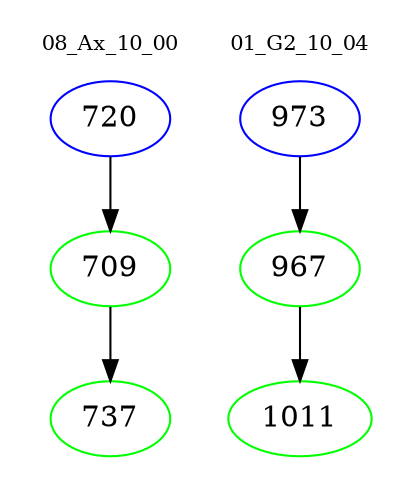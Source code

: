 digraph{
subgraph cluster_0 {
color = white
label = "08_Ax_10_00";
fontsize=10;
T0_720 [label="720", color="blue"]
T0_720 -> T0_709 [color="black"]
T0_709 [label="709", color="green"]
T0_709 -> T0_737 [color="black"]
T0_737 [label="737", color="green"]
}
subgraph cluster_1 {
color = white
label = "01_G2_10_04";
fontsize=10;
T1_973 [label="973", color="blue"]
T1_973 -> T1_967 [color="black"]
T1_967 [label="967", color="green"]
T1_967 -> T1_1011 [color="black"]
T1_1011 [label="1011", color="green"]
}
}

